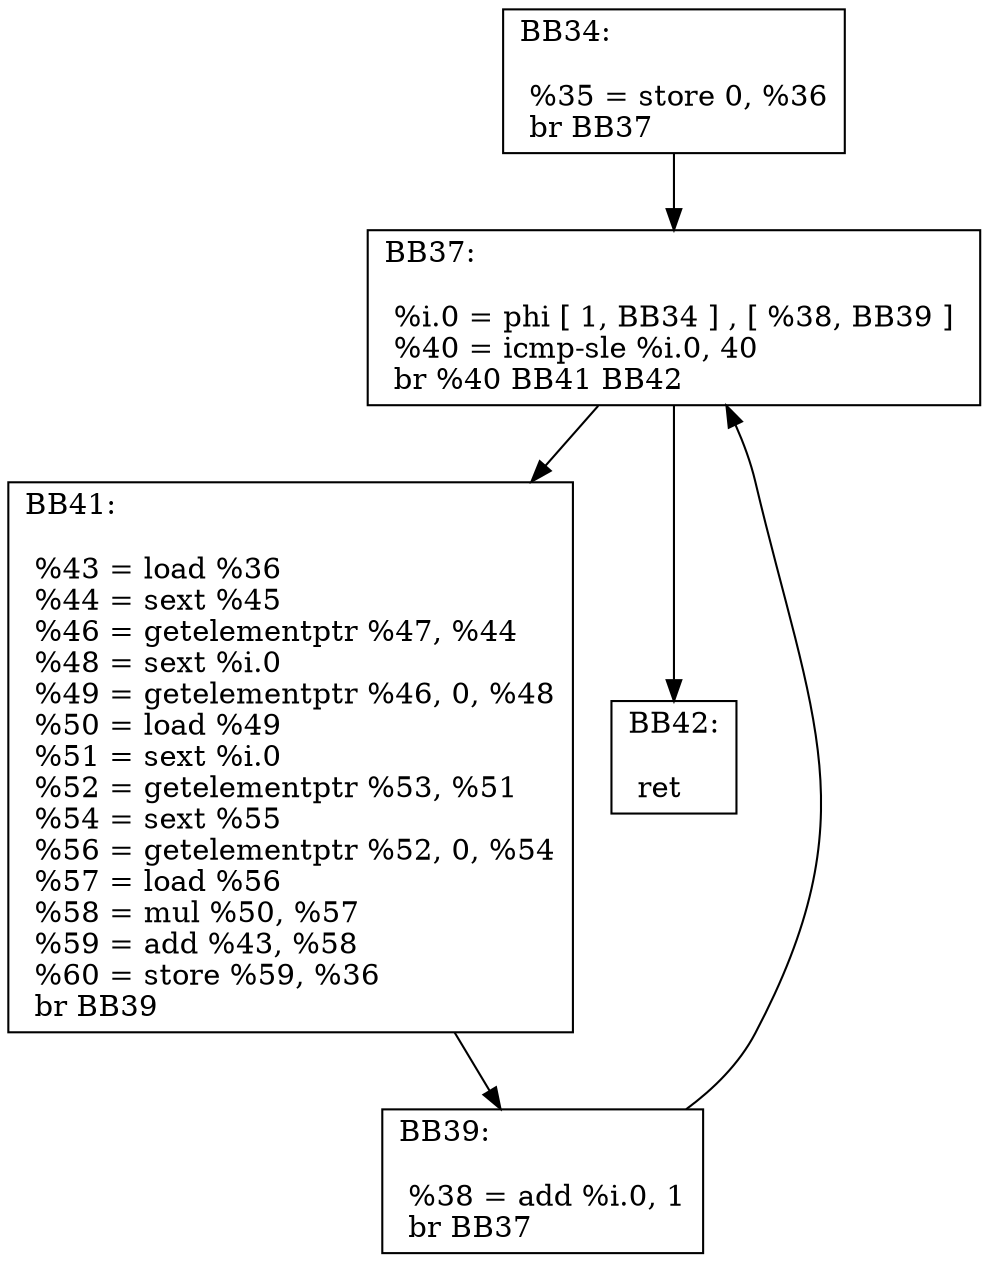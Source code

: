 digraph "CFG for 'Innerproduct' function" {
BB34 [shape=record,
    label="{BB34:\l\l
             %35 = store 0, %36\l
             br BB37\l
             }"];
BB34 -> BB37
BB37 [shape=record,
    label="{BB37:\l\l
             %i.0 = phi [ 1, BB34 ] , [ %38, BB39 ] \l
             %40 = icmp-sle %i.0, 40\l
             br %40 BB41 BB42\l
             }"];
BB37 -> BB41
BB37 -> BB42
BB41 [shape=record,
    label="{BB41:\l\l
             %43 = load %36\l
             %44 = sext %45\l
             %46 = getelementptr %47, %44\l
             %48 = sext %i.0\l
             %49 = getelementptr %46, 0, %48\l
             %50 = load %49\l
             %51 = sext %i.0\l
             %52 = getelementptr %53, %51\l
             %54 = sext %55\l
             %56 = getelementptr %52, 0, %54\l
             %57 = load %56\l
             %58 = mul %50, %57\l
             %59 = add %43, %58\l
             %60 = store %59, %36\l
             br BB39\l
             }"];
BB41 -> BB39
BB39 [shape=record,
    label="{BB39:\l\l
             %38 = add %i.0, 1\l
             br BB37\l
             }"];
BB39 -> BB37
BB42 [shape=record,
    label="{BB42:\l\l
             ret\l
             }"];
}